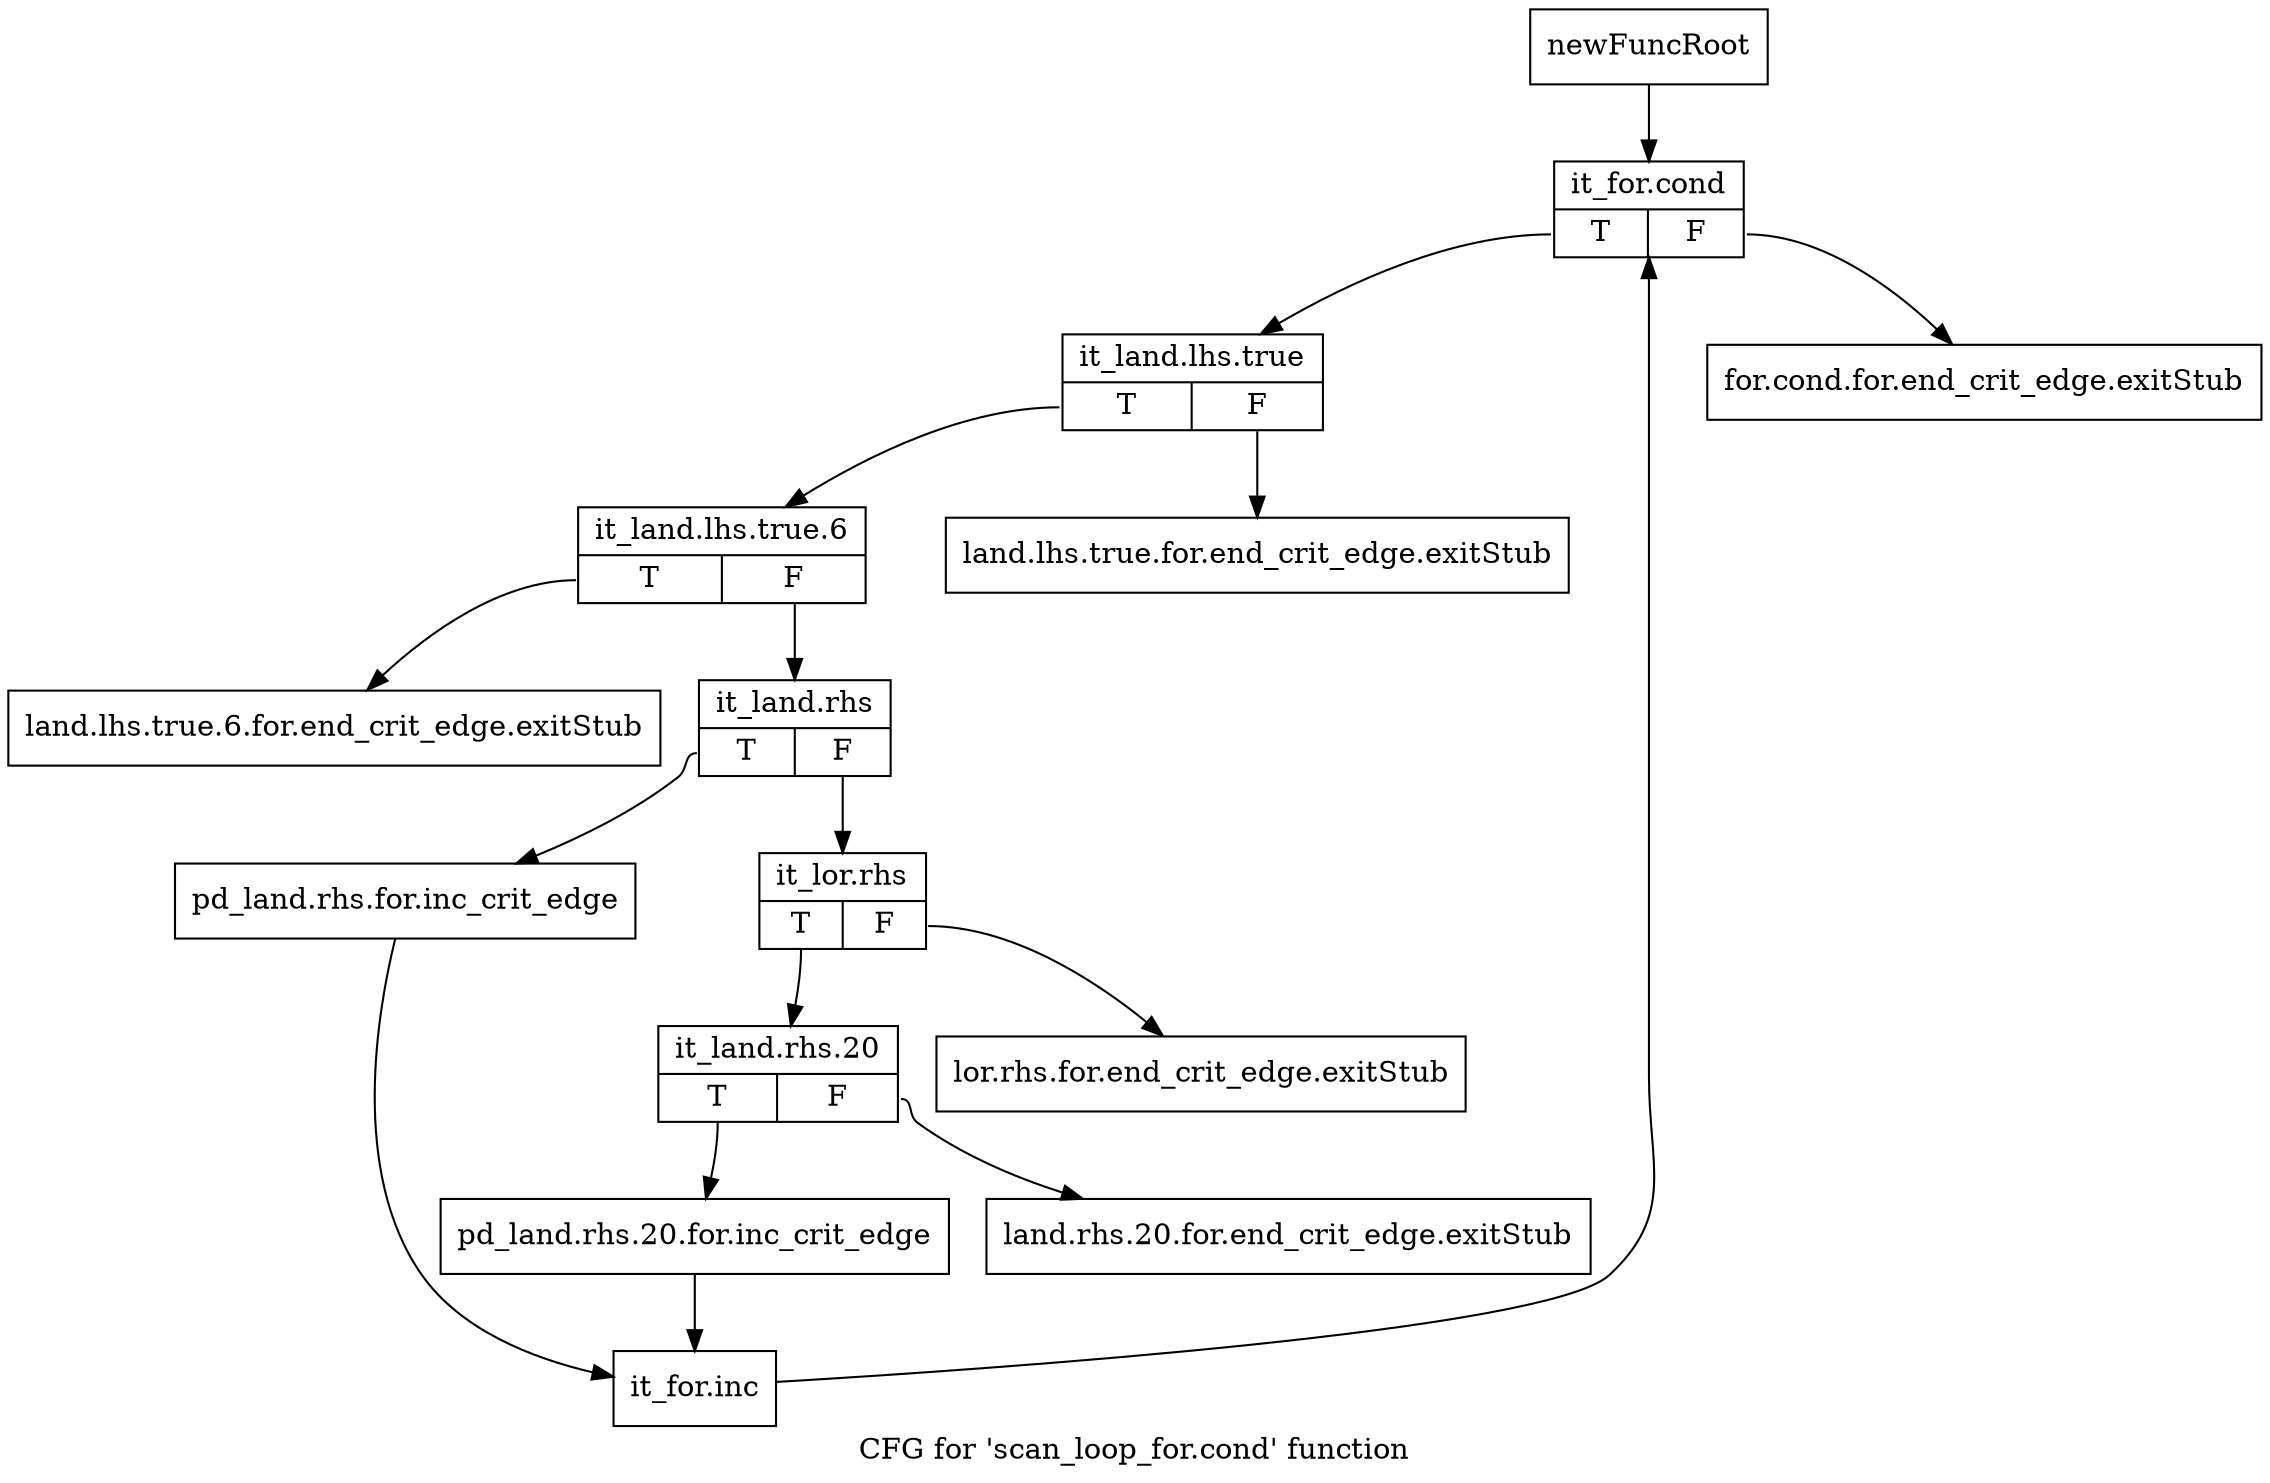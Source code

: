 digraph "CFG for 'scan_loop_for.cond' function" {
	label="CFG for 'scan_loop_for.cond' function";

	Node0xb4e2750 [shape=record,label="{newFuncRoot}"];
	Node0xb4e2750 -> Node0xb4e2930;
	Node0xb4e27a0 [shape=record,label="{for.cond.for.end_crit_edge.exitStub}"];
	Node0xb4e27f0 [shape=record,label="{land.lhs.true.for.end_crit_edge.exitStub}"];
	Node0xb4e2840 [shape=record,label="{land.lhs.true.6.for.end_crit_edge.exitStub}"];
	Node0xb4e2890 [shape=record,label="{lor.rhs.for.end_crit_edge.exitStub}"];
	Node0xb4e28e0 [shape=record,label="{land.rhs.20.for.end_crit_edge.exitStub}"];
	Node0xb4e2930 [shape=record,label="{it_for.cond|{<s0>T|<s1>F}}"];
	Node0xb4e2930:s0 -> Node0xb4e2980;
	Node0xb4e2930:s1 -> Node0xb4e27a0;
	Node0xb4e2980 [shape=record,label="{it_land.lhs.true|{<s0>T|<s1>F}}"];
	Node0xb4e2980:s0 -> Node0xb4e29d0;
	Node0xb4e2980:s1 -> Node0xb4e27f0;
	Node0xb4e29d0 [shape=record,label="{it_land.lhs.true.6|{<s0>T|<s1>F}}"];
	Node0xb4e29d0:s0 -> Node0xb4e2840;
	Node0xb4e29d0:s1 -> Node0xb4e2a20;
	Node0xb4e2a20 [shape=record,label="{it_land.rhs|{<s0>T|<s1>F}}"];
	Node0xb4e2a20:s0 -> Node0xb4e2b60;
	Node0xb4e2a20:s1 -> Node0xb4e2a70;
	Node0xb4e2a70 [shape=record,label="{it_lor.rhs|{<s0>T|<s1>F}}"];
	Node0xb4e2a70:s0 -> Node0xb4e2ac0;
	Node0xb4e2a70:s1 -> Node0xb4e2890;
	Node0xb4e2ac0 [shape=record,label="{it_land.rhs.20|{<s0>T|<s1>F}}"];
	Node0xb4e2ac0:s0 -> Node0xb4e2b10;
	Node0xb4e2ac0:s1 -> Node0xb4e28e0;
	Node0xb4e2b10 [shape=record,label="{pd_land.rhs.20.for.inc_crit_edge}"];
	Node0xb4e2b10 -> Node0xb4e2bb0;
	Node0xb4e2b60 [shape=record,label="{pd_land.rhs.for.inc_crit_edge}"];
	Node0xb4e2b60 -> Node0xb4e2bb0;
	Node0xb4e2bb0 [shape=record,label="{it_for.inc}"];
	Node0xb4e2bb0 -> Node0xb4e2930;
}
